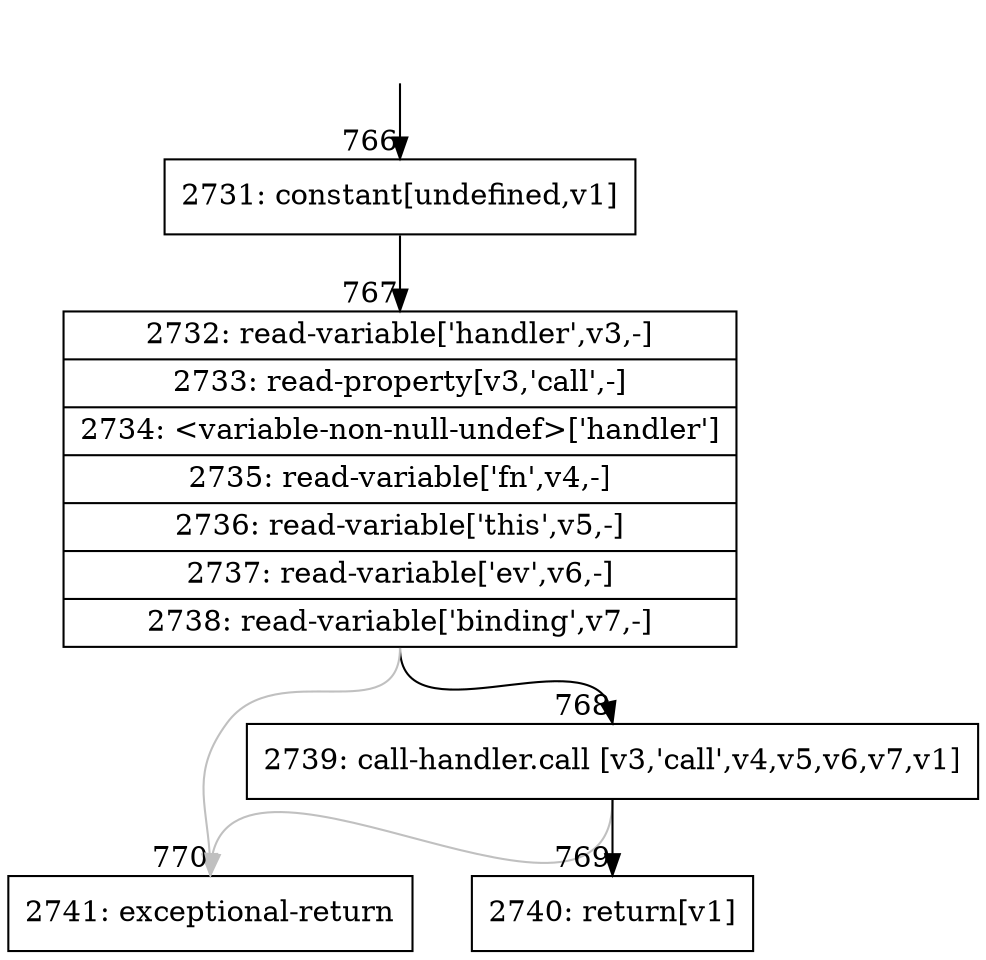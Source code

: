 digraph {
rankdir="TD"
BB_entry55[shape=none,label=""];
BB_entry55 -> BB766 [tailport=s, headport=n, headlabel="    766"]
BB766 [shape=record label="{2731: constant[undefined,v1]}" ] 
BB766 -> BB767 [tailport=s, headport=n, headlabel="      767"]
BB767 [shape=record label="{2732: read-variable['handler',v3,-]|2733: read-property[v3,'call',-]|2734: \<variable-non-null-undef\>['handler']|2735: read-variable['fn',v4,-]|2736: read-variable['this',v5,-]|2737: read-variable['ev',v6,-]|2738: read-variable['binding',v7,-]}" ] 
BB767 -> BB768 [tailport=s, headport=n, headlabel="      768"]
BB767 -> BB770 [tailport=s, headport=n, color=gray, headlabel="      770"]
BB768 [shape=record label="{2739: call-handler.call [v3,'call',v4,v5,v6,v7,v1]}" ] 
BB768 -> BB769 [tailport=s, headport=n, headlabel="      769"]
BB768 -> BB770 [tailport=s, headport=n, color=gray]
BB769 [shape=record label="{2740: return[v1]}" ] 
BB770 [shape=record label="{2741: exceptional-return}" ] 
//#$~ 629
}
